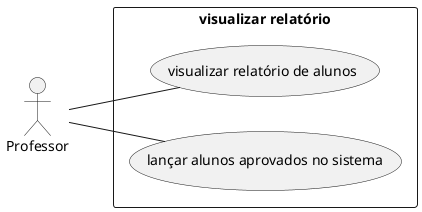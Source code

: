 @startuml
left to right direction
skinparam packgestyle rectangle
actor Professor
rectangle "visualizar relatório" {
  Professor -- (visualizar relatório de alunos)
  Professor -- (lançar alunos aprovados no sistema)
}
@enduml